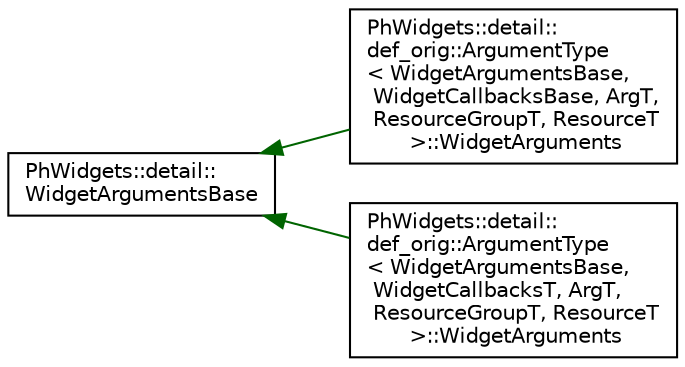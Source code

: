 digraph "Graphical Class Hierarchy"
{
  edge [fontname="Helvetica",fontsize="10",labelfontname="Helvetica",labelfontsize="10"];
  node [fontname="Helvetica",fontsize="10",shape=record];
  rankdir="LR";
  Node0 [label="PhWidgets::detail::\lWidgetArgumentsBase",height=0.2,width=0.4,color="black", fillcolor="white", style="filled",URL="$struct_ph_widgets_1_1detail_1_1_widget_arguments_base.html"];
  Node0 -> Node1 [dir="back",color="darkgreen",fontsize="10",style="solid",fontname="Helvetica"];
  Node1 [label="PhWidgets::detail::\ldef_orig::ArgumentType\l\< WidgetArgumentsBase,\l WidgetCallbacksBase, ArgT,\l ResourceGroupT, ResourceT\l \>::WidgetArguments",height=0.2,width=0.4,color="black", fillcolor="white", style="filled",URL="$struct_ph_widgets_1_1detail_1_1def__orig_1_1_argument_type_3_01_widget_arguments_base_00_01_widgc6fd5e59211b6fa2d966187a810f6c6f.html"];
  Node0 -> Node2 [dir="back",color="darkgreen",fontsize="10",style="solid",fontname="Helvetica"];
  Node2 [label="PhWidgets::detail::\ldef_orig::ArgumentType\l\< WidgetArgumentsBase,\l WidgetCallbacksT, ArgT,\l ResourceGroupT, ResourceT\l \>::WidgetArguments",height=0.2,width=0.4,color="black", fillcolor="white", style="filled",URL="$struct_ph_widgets_1_1detail_1_1def__orig_1_1_argument_type_3_01_widget_arguments_base_00_01_widgd2643eb865ee61f00871679414e33197.html"];
}
